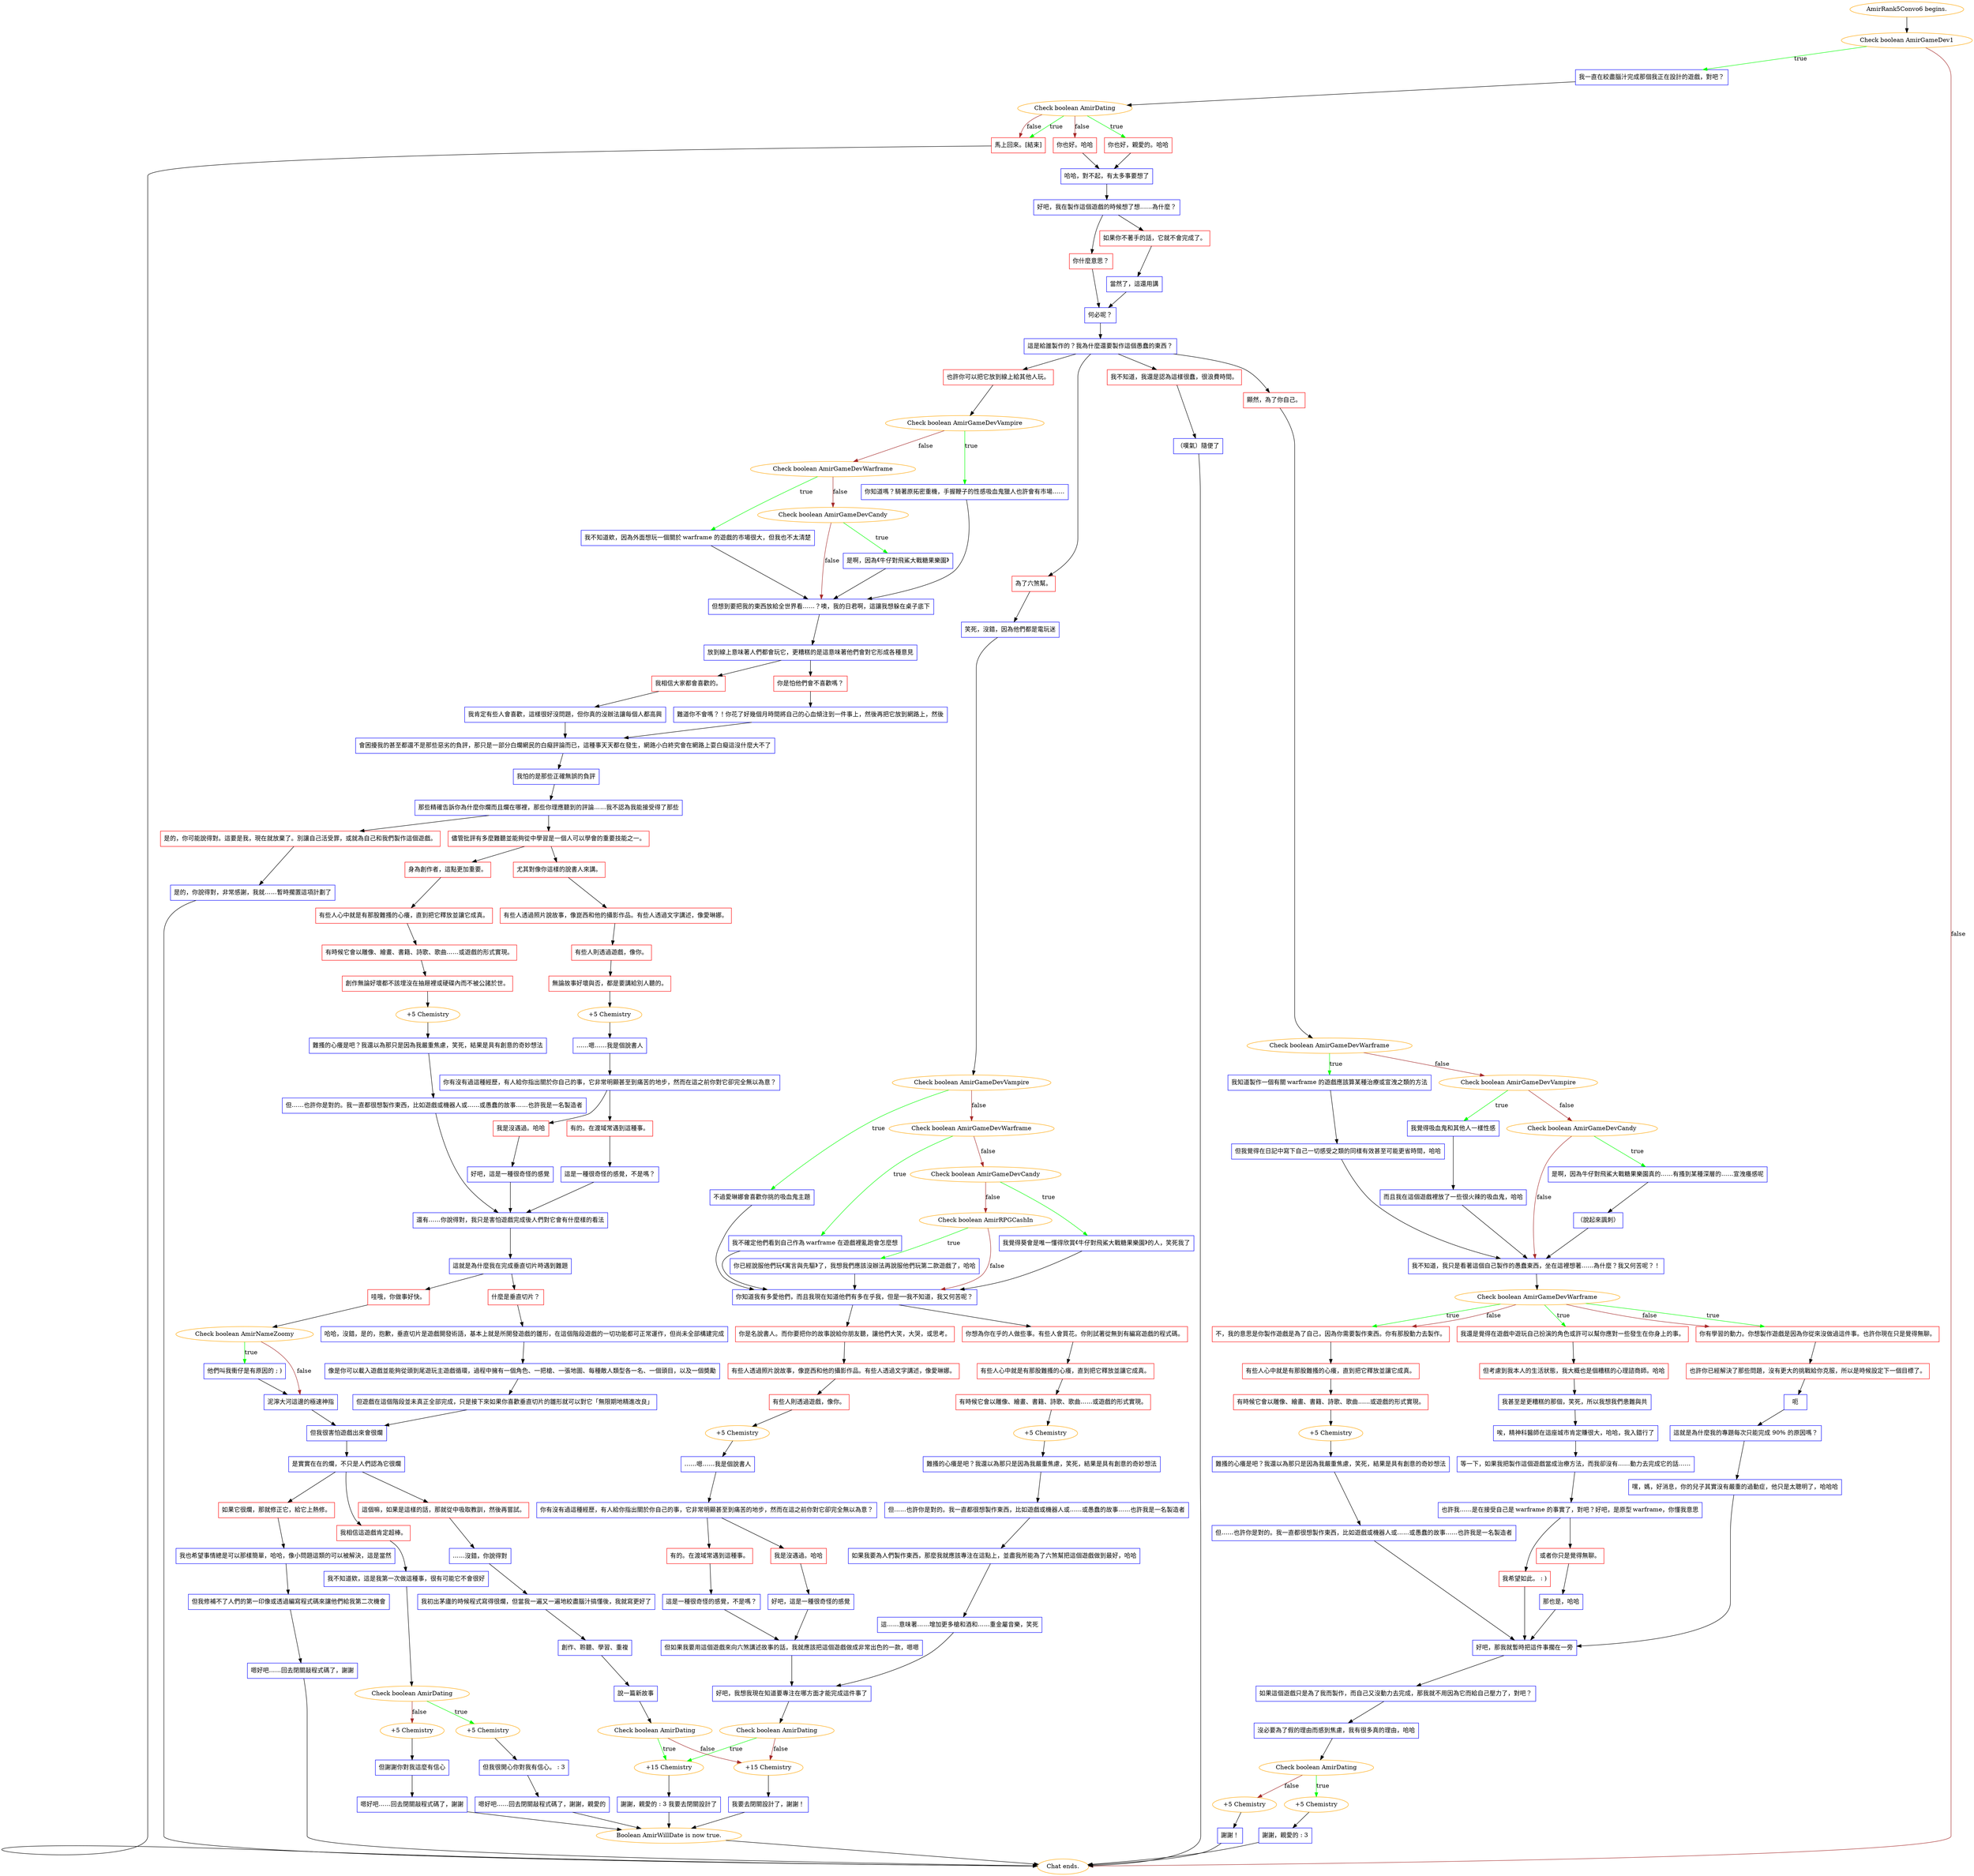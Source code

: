 digraph {
	"AmirRank5Convo6 begins." [color=orange];
		"AmirRank5Convo6 begins." -> j433418343;
	j433418343 [label="Check boolean AmirGameDev1",color=orange];
		j433418343 -> j2099002312 [label=true,color=green];
		j433418343 -> "Chat ends." [label=false,color=brown];
	j2099002312 [label="我一直在絞盡腦汁完成那個我正在設計的遊戲，對吧？",shape=box,color=blue];
		j2099002312 -> j1196383585;
	"Chat ends." [color=orange];
	j1196383585 [label="Check boolean AmirDating",color=orange];
		j1196383585 -> j1636883384 [label=true,color=green];
		j1196383585 -> j3682674855 [label=true,color=green];
		j1196383585 -> j3552350306 [label=false,color=brown];
		j1196383585 -> j3682674855 [label=false,color=brown];
	j1636883384 [label="你也好，親愛的。哈哈",shape=box,color=red];
		j1636883384 -> j706008662;
	j3682674855 [label="馬上回來。[結束]",shape=box,color=red];
		j3682674855 -> "Chat ends.";
	j3552350306 [label="你也好。哈哈",shape=box,color=red];
		j3552350306 -> j706008662;
	j706008662 [label="哈哈，對不起，有太多事要想了",shape=box,color=blue];
		j706008662 -> j3895581899;
	j3895581899 [label="好吧，我在製作這個遊戲的時候想了想……為什麼？",shape=box,color=blue];
		j3895581899 -> j1067763683;
		j3895581899 -> j2973779770;
	j1067763683 [label="你什麼意思？",shape=box,color=red];
		j1067763683 -> j2864672494;
	j2973779770 [label="如果你不著手的話，它就不會完成了。",shape=box,color=red];
		j2973779770 -> j3856524046;
	j2864672494 [label="何必呢？",shape=box,color=blue];
		j2864672494 -> j425506707;
	j3856524046 [label="當然了，這還用講",shape=box,color=blue];
		j3856524046 -> j2864672494;
	j425506707 [label="這是給誰製作的？我為什麼還要製作這個愚蠢的東西？",shape=box,color=blue];
		j425506707 -> j3974794741;
		j425506707 -> j691635809;
		j425506707 -> j4009956979;
		j425506707 -> j622293049;
	j3974794741 [label="顯然，為了你自己。",shape=box,color=red];
		j3974794741 -> j1134900862;
	j691635809 [label="為了六煞幫。",shape=box,color=red];
		j691635809 -> j565865050;
	j4009956979 [label="也許你可以把它放到線上給其他人玩。",shape=box,color=red];
		j4009956979 -> j783743325;
	j622293049 [label="我不知道，我還是認為這樣很蠢，很浪費時間。",shape=box,color=red];
		j622293049 -> j2690580616;
	j1134900862 [label="Check boolean AmirGameDevWarframe",color=orange];
		j1134900862 -> j247475886 [label=true,color=green];
		j1134900862 -> j785850138 [label=false,color=brown];
	j565865050 [label="笑死，沒錯，因為他們都是電玩迷",shape=box,color=blue];
		j565865050 -> j1678781234;
	j783743325 [label="Check boolean AmirGameDevVampire",color=orange];
		j783743325 -> j3528290509 [label=true,color=green];
		j783743325 -> j482911157 [label=false,color=brown];
	j2690580616 [label="（嘆氣）隨便了",shape=box,color=blue];
		j2690580616 -> "Chat ends.";
	j247475886 [label="我知道製作一個有關 warframe 的遊戲應該算某種治療或宣洩之類的方法",shape=box,color=blue];
		j247475886 -> j3066045902;
	j785850138 [label="Check boolean AmirGameDevVampire",color=orange];
		j785850138 -> j4078229211 [label=true,color=green];
		j785850138 -> j2367520459 [label=false,color=brown];
	j1678781234 [label="Check boolean AmirGameDevVampire",color=orange];
		j1678781234 -> j2613453440 [label=true,color=green];
		j1678781234 -> j946229692 [label=false,color=brown];
	j3528290509 [label="你知道嗎？騎著原拓密重機，手握鞭子的性感吸血鬼獵人也許會有市場……",shape=box,color=blue];
		j3528290509 -> j1328635004;
	j482911157 [label="Check boolean AmirGameDevWarframe",color=orange];
		j482911157 -> j4145664767 [label=true,color=green];
		j482911157 -> j352057256 [label=false,color=brown];
	j3066045902 [label="但我覺得在日記中寫下自己一切感受之類的同樣有效甚至可能更省時間，哈哈",shape=box,color=blue];
		j3066045902 -> j1733357577;
	j4078229211 [label="我覺得吸血鬼和其他人一樣性感",shape=box,color=blue];
		j4078229211 -> j521441688;
	j2367520459 [label="Check boolean AmirGameDevCandy",color=orange];
		j2367520459 -> j3010603835 [label=true,color=green];
		j2367520459 -> j1733357577 [label=false,color=brown];
	j2613453440 [label="不過愛琳娜會喜歡你挑的吸血鬼主題",shape=box,color=blue];
		j2613453440 -> j384043141;
	j946229692 [label="Check boolean AmirGameDevWarframe",color=orange];
		j946229692 -> j442228073 [label=true,color=green];
		j946229692 -> j1025063388 [label=false,color=brown];
	j1328635004 [label="但想到要把我的東西放給全世界看……？噢，我的日君啊，這讓我想躲在桌子底下",shape=box,color=blue];
		j1328635004 -> j3770037368;
	j4145664767 [label="我不知道欸，因為外面想玩一個關於 warframe 的遊戲的市場很大，但我也不太清楚",shape=box,color=blue];
		j4145664767 -> j1328635004;
	j352057256 [label="Check boolean AmirGameDevCandy",color=orange];
		j352057256 -> j2865411404 [label=true,color=green];
		j352057256 -> j1328635004 [label=false,color=brown];
	j1733357577 [label="我不知道，我只是看著這個自己製作的愚蠢東西，坐在這裡想著……為什麼？我又何苦呢？！",shape=box,color=blue];
		j1733357577 -> j1409009931;
	j521441688 [label="而且我在這個遊戲裡放了一些很火辣的吸血鬼，哈哈",shape=box,color=blue];
		j521441688 -> j1733357577;
	j3010603835 [label="是啊，因為牛仔對飛鯊大戰糖果樂園真的……有搔到某種深層的……宣洩癢感呢",shape=box,color=blue];
		j3010603835 -> j487389805;
	j384043141 [label="你知道我有多愛他們，而且我現在知道他們有多在乎我，但是──我不知道，我又何苦呢？",shape=box,color=blue];
		j384043141 -> j2373556833;
		j384043141 -> j4108601022;
	j442228073 [label="我不確定他們看到自己作為 warframe 在遊戲裡亂跑會怎麼想",shape=box,color=blue];
		j442228073 -> j384043141;
	j1025063388 [label="Check boolean AmirGameDevCandy",color=orange];
		j1025063388 -> j782906894 [label=true,color=green];
		j1025063388 -> j2469066527 [label=false,color=brown];
	j3770037368 [label="放到線上意味著人們都會玩它，更糟糕的是這意味著他們會對它形成各種意見",shape=box,color=blue];
		j3770037368 -> j1578829295;
		j3770037368 -> j2197651040;
	j2865411404 [label="是啊，因為《牛仔對飛鯊大戰糖果樂園》",shape=box,color=blue];
		j2865411404 -> j1328635004;
	j1409009931 [label="Check boolean AmirGameDevWarframe",color=orange];
		j1409009931 -> j3917506077 [label=true,color=green];
		j1409009931 -> j985963846 [label=true,color=green];
		j1409009931 -> j3853680842 [label=true,color=green];
		j1409009931 -> j985963846 [label=false,color=brown];
		j1409009931 -> j3853680842 [label=false,color=brown];
	j487389805 [label="（說起來諷刺）",shape=box,color=blue];
		j487389805 -> j1733357577;
	j2373556833 [label="你想為你在乎的人做些事。有些人會買花。你則試著從無到有編寫遊戲的程式碼。",shape=box,color=red];
		j2373556833 -> j3070763813;
	j4108601022 [label="你是名說書人。而你要把你的故事說給你朋友聽，讓他們大笑，大哭，或思考。",shape=box,color=red];
		j4108601022 -> j720272791;
	j782906894 [label="我覺得葵會是唯一懂得欣賞《牛仔對飛鯊大戰糖果樂園》的人，笑死我了",shape=box,color=blue];
		j782906894 -> j384043141;
	j2469066527 [label="Check boolean AmirRPGCashIn",color=orange];
		j2469066527 -> j4275448026 [label=true,color=green];
		j2469066527 -> j384043141 [label=false,color=brown];
	j1578829295 [label="我相信大家都會喜歡的。",shape=box,color=red];
		j1578829295 -> j88181945;
	j2197651040 [label="你是怕他們會不喜歡嗎？",shape=box,color=red];
		j2197651040 -> j2744174674;
	j3917506077 [label="我還是覺得在遊戲中遊玩自己扮演的角色或許可以幫你應對一些發生在你身上的事。",shape=box,color=red];
		j3917506077 -> j2611988829;
	j985963846 [label="不，我的意思是你製作遊戲是為了自己，因為你需要製作東西。你有那股動力去製作。",shape=box,color=red];
		j985963846 -> j660954293;
	j3853680842 [label="你有學習的動力。你想製作遊戲是因為你從來沒做過這件事。也許你現在只是覺得無聊。",shape=box,color=red];
		j3853680842 -> j4145612245;
	j3070763813 [label="有些人心中就是有那股難搔的心癢，直到把它釋放並讓它成真。",shape=box,color=red];
		j3070763813 -> j16690351;
	j720272791 [label="有些人透過照片說故事，像崑西和他的攝影作品。有些人透過文字講述，像愛琳娜。",shape=box,color=red];
		j720272791 -> j1406497975;
	j4275448026 [label="你已經說服他們玩《寓言與先驅》了，我想我們應該沒辦法再說服他們玩第二款遊戲了，哈哈",shape=box,color=blue];
		j4275448026 -> j384043141;
	j88181945 [label="我肯定有些人會喜歡，這樣很好沒問題，但你真的沒辦法讓每個人都高興",shape=box,color=blue];
		j88181945 -> j1258043460;
	j2744174674 [label="難道你不會嗎？！你花了好幾個月時間將自己的心血傾注到一件事上，然後再把它放到網路上，然後",shape=box,color=blue];
		j2744174674 -> j1258043460;
	j2611988829 [label="但考慮到我本人的生活狀態，我大概也是個糟糕的心理諮商師。哈哈",shape=box,color=red];
		j2611988829 -> j2184183943;
	j660954293 [label="有些人心中就是有那股難搔的心癢，直到把它釋放並讓它成真。",shape=box,color=red];
		j660954293 -> j969246559;
	j4145612245 [label="也許你已經解決了那些問題，沒有更大的挑戰給你克服，所以是時候設定下一個目標了。",shape=box,color=red];
		j4145612245 -> j3658709453;
	j16690351 [label="有時候它會以雕像、繪畫、書籍、詩歌、歌曲……或遊戲的形式實現。",shape=box,color=red];
		j16690351 -> j3116240283;
	j1406497975 [label="有些人則透過遊戲，像你。",shape=box,color=red];
		j1406497975 -> j2869330951;
	j1258043460 [label="會困擾我的甚至都還不是那些惡劣的負評，那只是一部分白爛網民的白癡評論而已，這種事天天都在發生，網路小白終究會在網路上耍白癡這沒什麼大不了",shape=box,color=blue];
		j1258043460 -> j2654443219;
	j2184183943 [label="我甚至是更糟糕的那個，笑死，所以我想我們患難與共",shape=box,color=blue];
		j2184183943 -> j456196897;
	j969246559 [label="有時候它會以雕像、繪畫、書籍、詩歌、歌曲……或遊戲的形式實現。",shape=box,color=red];
		j969246559 -> j369861699;
	j3658709453 [label="呃",shape=box,color=blue];
		j3658709453 -> j4244828347;
	j3116240283 [label="+5 Chemistry",color=orange];
		j3116240283 -> j3514118013;
	j2869330951 [label="+5 Chemistry",color=orange];
		j2869330951 -> j3291179818;
	j2654443219 [label="我怕的是那些正確無誤的負評",shape=box,color=blue];
		j2654443219 -> j2808363054;
	j456196897 [label="唉，精神科醫師在這座城市肯定賺很大，哈哈，我入錯行了",shape=box,color=blue];
		j456196897 -> j3528313887;
	j369861699 [label="+5 Chemistry",color=orange];
		j369861699 -> j2682408477;
	j4244828347 [label="這就是為什麼我的專題每次只能完成 90% 的原因嗎？",shape=box,color=blue];
		j4244828347 -> j1610687686;
	j3514118013 [label="難搔的心癢是吧？我還以為那只是因為我嚴重焦慮，笑死，結果是具有創意的奇妙想法",shape=box,color=blue];
		j3514118013 -> j183186;
	j3291179818 [label="……嗯……我是個說書人",shape=box,color=blue];
		j3291179818 -> j4068329605;
	j2808363054 [label="那些精確告訴你為什麼你爛而且爛在哪裡，那些你理應聽到的評論……我不認為我能接受得了那些",shape=box,color=blue];
		j2808363054 -> j2319664466;
		j2808363054 -> j4153341061;
	j3528313887 [label="等一下，如果我把製作這個遊戲當成治療方法，而我卻沒有……動力去完成它的話……",shape=box,color=blue];
		j3528313887 -> j1735722317;
	j2682408477 [label="難搔的心癢是吧？我還以為那只是因為我嚴重焦慮，笑死，結果是具有創意的奇妙想法",shape=box,color=blue];
		j2682408477 -> j2630787374;
	j1610687686 [label="嘿，媽，好消息，你的兒子其實沒有嚴重的過動症，他只是太聰明了，哈哈哈",shape=box,color=blue];
		j1610687686 -> j3243279337;
	j183186 [label="但……也許你是對的。我一直都很想製作東西，比如遊戲或機器人或……或愚蠢的故事……也許我是一名製造者",shape=box,color=blue];
		j183186 -> j1547164000;
	j4068329605 [label="你有沒有過這種經歷，有人給你指出關於你自己的事，它非常明顯甚至到痛苦的地步，然而在這之前你對它卻完全無以為意？",shape=box,color=blue];
		j4068329605 -> j247486717;
		j4068329605 -> j3361508831;
	j2319664466 [label="儘管批評有多麼難聽並能夠從中學習是一個人可以學會的重要技能之一。",shape=box,color=red];
		j2319664466 -> j2954433208;
		j2319664466 -> j1140179523;
	j4153341061 [label="是的，你可能說得對。這要是我，現在就放棄了。別讓自己活受罪，或就為自己和我們製作這個遊戲。",shape=box,color=red];
		j4153341061 -> j4286326505;
	j1735722317 [label="也許我……是在接受自己是 warframe 的事實了，對吧？好吧，是原型 warframe，你懂我意思",shape=box,color=blue];
		j1735722317 -> j1839504448;
		j1735722317 -> j3509142127;
	j2630787374 [label="但……也許你是對的。我一直都很想製作東西，比如遊戲或機器人或……或愚蠢的故事……也許我是一名製造者",shape=box,color=blue];
		j2630787374 -> j3243279337;
	j3243279337 [label="好吧，那我就暫時把這件事擱在一旁",shape=box,color=blue];
		j3243279337 -> j3210268588;
	j1547164000 [label="如果我要為人們製作東西，那麼我就應該專注在這點上，並盡我所能為了六煞幫把這個遊戲做到最好，哈哈",shape=box,color=blue];
		j1547164000 -> j3615441720;
	j247486717 [label="有的。在渡域常遇到這種事。",shape=box,color=red];
		j247486717 -> j2490225860;
	j3361508831 [label="我是沒遇過。哈哈",shape=box,color=red];
		j3361508831 -> j3203341630;
	j2954433208 [label="身為創作者，這點更加重要。",shape=box,color=red];
		j2954433208 -> j1855905469;
	j1140179523 [label="尤其對像你這樣的說書人來講。",shape=box,color=red];
		j1140179523 -> j2004656289;
	j4286326505 [label="是的，你說得對，非常感謝，我就……暫時擱置這項計劃了",shape=box,color=blue];
		j4286326505 -> "Chat ends.";
	j1839504448 [label="或者你只是覺得無聊。",shape=box,color=red];
		j1839504448 -> j2095065850;
	j3509142127 [label="我希望如此。 : )",shape=box,color=red];
		j3509142127 -> j3243279337;
	j3210268588 [label="如果這個遊戲只是為了我而製作，而自己又沒動力去完成，那我就不用因為它而給自己壓力了，對吧？",shape=box,color=blue];
		j3210268588 -> j495858382;
	j3615441720 [label="這……意味著……增加更多槍和酒和……重金屬音樂，笑死",shape=box,color=blue];
		j3615441720 -> j1247544364;
	j2490225860 [label="這是一種很奇怪的感覺，不是嗎？",shape=box,color=blue];
		j2490225860 -> j634899019;
	j3203341630 [label="好吧，這是一種很奇怪的感覺",shape=box,color=blue];
		j3203341630 -> j634899019;
	j1855905469 [label="有些人心中就是有那股難搔的心癢，直到把它釋放並讓它成真。",shape=box,color=red];
		j1855905469 -> j195252028;
	j2004656289 [label="有些人透過照片說故事，像崑西和他的攝影作品。有些人透過文字講述，像愛琳娜。",shape=box,color=red];
		j2004656289 -> j2627402085;
	j2095065850 [label="那也是，哈哈",shape=box,color=blue];
		j2095065850 -> j3243279337;
	j495858382 [label="沒必要為了假的理由而感到焦慮，我有很多真的理由，哈哈",shape=box,color=blue];
		j495858382 -> j2458885787;
	j1247544364 [label="好吧，我想我現在知道要專注在哪方面才能完成這件事了",shape=box,color=blue];
		j1247544364 -> j3586300413;
	j634899019 [label="但如果我要用這個遊戲來向六煞講述故事的話，我就應該把這個遊戲做成非常出色的一款，嗯嗯",shape=box,color=blue];
		j634899019 -> j1247544364;
	j195252028 [label="有時候它會以雕像、繪畫、書籍、詩歌、歌曲……或遊戲的形式實現。",shape=box,color=red];
		j195252028 -> j2292977028;
	j2627402085 [label="有些人則透過遊戲，像你。",shape=box,color=red];
		j2627402085 -> j3346586925;
	j2458885787 [label="Check boolean AmirDating",color=orange];
		j2458885787 -> j2747861974 [label=true,color=green];
		j2458885787 -> j2970758234 [label=false,color=brown];
	j3586300413 [label="Check boolean AmirDating",color=orange];
		j3586300413 -> j2562638248 [label=true,color=green];
		j3586300413 -> j2049558521 [label=false,color=brown];
	j2292977028 [label="創作無論好壞都不該埋沒在抽屜裡或硬碟內而不被公諸於世。",shape=box,color=red];
		j2292977028 -> j2111574950;
	j3346586925 [label="無論故事好壞與否，都是要講給別人聽的。",shape=box,color=red];
		j3346586925 -> j667679332;
	j2747861974 [label="+5 Chemistry",color=orange];
		j2747861974 -> j3222840330;
	j2970758234 [label="+5 Chemistry",color=orange];
		j2970758234 -> j2867982091;
	j2562638248 [label="+15 Chemistry",color=orange];
		j2562638248 -> j2279939182;
	j2049558521 [label="+15 Chemistry",color=orange];
		j2049558521 -> j2571717661;
	j2111574950 [label="+5 Chemistry",color=orange];
		j2111574950 -> j2813860999;
	j667679332 [label="+5 Chemistry",color=orange];
		j667679332 -> j1558354210;
	j3222840330 [label="謝謝，親愛的 : 3",shape=box,color=blue];
		j3222840330 -> "Chat ends.";
	j2867982091 [label="謝謝！",shape=box,color=blue];
		j2867982091 -> "Chat ends.";
	j2279939182 [label="謝謝，親愛的 : 3 我要去閉關設計了",shape=box,color=blue];
		j2279939182 -> j1538486228;
	j2571717661 [label="我要去閉關設計了，謝謝！",shape=box,color=blue];
		j2571717661 -> j1538486228;
	j2813860999 [label="難搔的心癢是吧？我還以為那只是因為我嚴重焦慮，笑死，結果是具有創意的奇妙想法",shape=box,color=blue];
		j2813860999 -> j2738141126;
	j1558354210 [label="……嗯……我是個說書人",shape=box,color=blue];
		j1558354210 -> j3979471940;
	j1538486228 [label="Boolean AmirWillDate is now true.",color=orange];
		j1538486228 -> "Chat ends.";
	j2738141126 [label="但……也許你是對的。我一直都很想製作東西，比如遊戲或機器人或……或愚蠢的故事……也許我是一名製造者",shape=box,color=blue];
		j2738141126 -> j2064731875;
	j3979471940 [label="你有沒有過這種經歷，有人給你指出關於你自己的事，它非常明顯甚至到痛苦的地步，然而在這之前你對它卻完全無以為意？",shape=box,color=blue];
		j3979471940 -> j3250121357;
		j3979471940 -> j662929343;
	j2064731875 [label="還有……你說得對，我只是害怕遊戲完成後人們對它會有什麼樣的看法",shape=box,color=blue];
		j2064731875 -> j1196604305;
	j3250121357 [label="有的。在渡域常遇到這種事。",shape=box,color=red];
		j3250121357 -> j3547305988;
	j662929343 [label="我是沒遇過。哈哈",shape=box,color=red];
		j662929343 -> j422230155;
	j1196604305 [label="這就是為什麼我在完成垂直切片時遇到難題",shape=box,color=blue];
		j1196604305 -> j2541537930;
		j1196604305 -> j1242031040;
	j3547305988 [label="這是一種很奇怪的感覺，不是嗎？",shape=box,color=blue];
		j3547305988 -> j2064731875;
	j422230155 [label="好吧，這是一種很奇怪的感覺",shape=box,color=blue];
		j422230155 -> j2064731875;
	j2541537930 [label="什麼是垂直切片？",shape=box,color=red];
		j2541537930 -> j3495956880;
	j1242031040 [label="哇哦，你做事好快。",shape=box,color=red];
		j1242031040 -> j452354366;
	j3495956880 [label="哈哈，沒錯，是的，抱歉，垂直切片是遊戲開發術語，基本上就是所開發遊戲的雛形，在這個階段遊戲的一切功能都可正常運作，但尚未全部構建完成",shape=box,color=blue];
		j3495956880 -> j2223459015;
	j452354366 [label="Check boolean AmirNameZoomy",color=orange];
		j452354366 -> j1929981935 [label=true,color=green];
		j452354366 -> j3285013585 [label=false,color=brown];
	j2223459015 [label="像是你可以載入遊戲並能夠從頭到尾遊玩主遊戲循環，過程中擁有一個角色、一把槍、一張地圖、每種敵人類型各一名、一個頭目，以及一個奬勵",shape=box,color=blue];
		j2223459015 -> j1080286218;
	j1929981935 [label="他們叫我衝仔是有原因的 ; )",shape=box,color=blue];
		j1929981935 -> j3285013585;
	j3285013585 [label="泥濘大河這邊的極速神指",shape=box,color=blue];
		j3285013585 -> j2900988725;
	j1080286218 [label="但遊戲在這個階段並未真正全部完成，只是接下來如果你喜歡垂直切片的雛形就可以對它「無限期地精進改良」",shape=box,color=blue];
		j1080286218 -> j2900988725;
	j2900988725 [label="但我很害怕遊戲出來會很爛",shape=box,color=blue];
		j2900988725 -> j2307986057;
	j2307986057 [label="是實實在在的爛，不只是人們認為它很爛",shape=box,color=blue];
		j2307986057 -> j2014408967;
		j2307986057 -> j697332722;
		j2307986057 -> j343477608;
	j2014408967 [label="我相信這遊戲肯定超棒。",shape=box,color=red];
		j2014408967 -> j3133525430;
	j697332722 [label="這個嘛，如果是這樣的話，那就從中吸取教訓，然後再嘗試。",shape=box,color=red];
		j697332722 -> j3463390265;
	j343477608 [label="如果它很爛，那就修正它，給它上熱修。",shape=box,color=red];
		j343477608 -> j414891960;
	j3133525430 [label="我不知道欸，這是我第一次做這種事，很有可能它不會很好",shape=box,color=blue];
		j3133525430 -> j486106835;
	j3463390265 [label="……沒錯，你說得對",shape=box,color=blue];
		j3463390265 -> j1563281690;
	j414891960 [label="我也希望事情總是可以那樣簡單，哈哈，像小問題這類的可以被解決，這是當然",shape=box,color=blue];
		j414891960 -> j134627538;
	j486106835 [label="Check boolean AmirDating",color=orange];
		j486106835 -> j3173830968 [label=true,color=green];
		j486106835 -> j417785186 [label=false,color=brown];
	j1563281690 [label="我初出茅廬的時候程式寫得很爛，但當我一遍又一遍地絞盡腦汁搞懂後，我就寫更好了",shape=box,color=blue];
		j1563281690 -> j2963948475;
	j134627538 [label="但我修補不了人們的第一印像或透過編寫程式碼來讓他們給我第二次機會",shape=box,color=blue];
		j134627538 -> j1205826558;
	j3173830968 [label="+5 Chemistry",color=orange];
		j3173830968 -> j2385390526;
	j417785186 [label="+5 Chemistry",color=orange];
		j417785186 -> j3700576242;
	j2963948475 [label="創作、聆聽、學習、重複",shape=box,color=blue];
		j2963948475 -> j1263751740;
	j1205826558 [label="嗯好吧……回去閉關敲程式碼了，謝謝",shape=box,color=blue];
		j1205826558 -> "Chat ends.";
	j2385390526 [label="但我很開心你對我有信心。 : 3",shape=box,color=blue];
		j2385390526 -> j2434816400;
	j3700576242 [label="但謝謝你對我這麼有信心",shape=box,color=blue];
		j3700576242 -> j4266187421;
	j1263751740 [label="說一篇新故事",shape=box,color=blue];
		j1263751740 -> j3641190794;
	j2434816400 [label="嗯好吧……回去閉關敲程式碼了，謝謝，親愛的",shape=box,color=blue];
		j2434816400 -> j1538486228;
	j4266187421 [label="嗯好吧……回去閉關敲程式碼了，謝謝",shape=box,color=blue];
		j4266187421 -> j1538486228;
	j3641190794 [label="Check boolean AmirDating",color=orange];
		j3641190794 -> j2562638248 [label=true,color=green];
		j3641190794 -> j2049558521 [label=false,color=brown];
}
